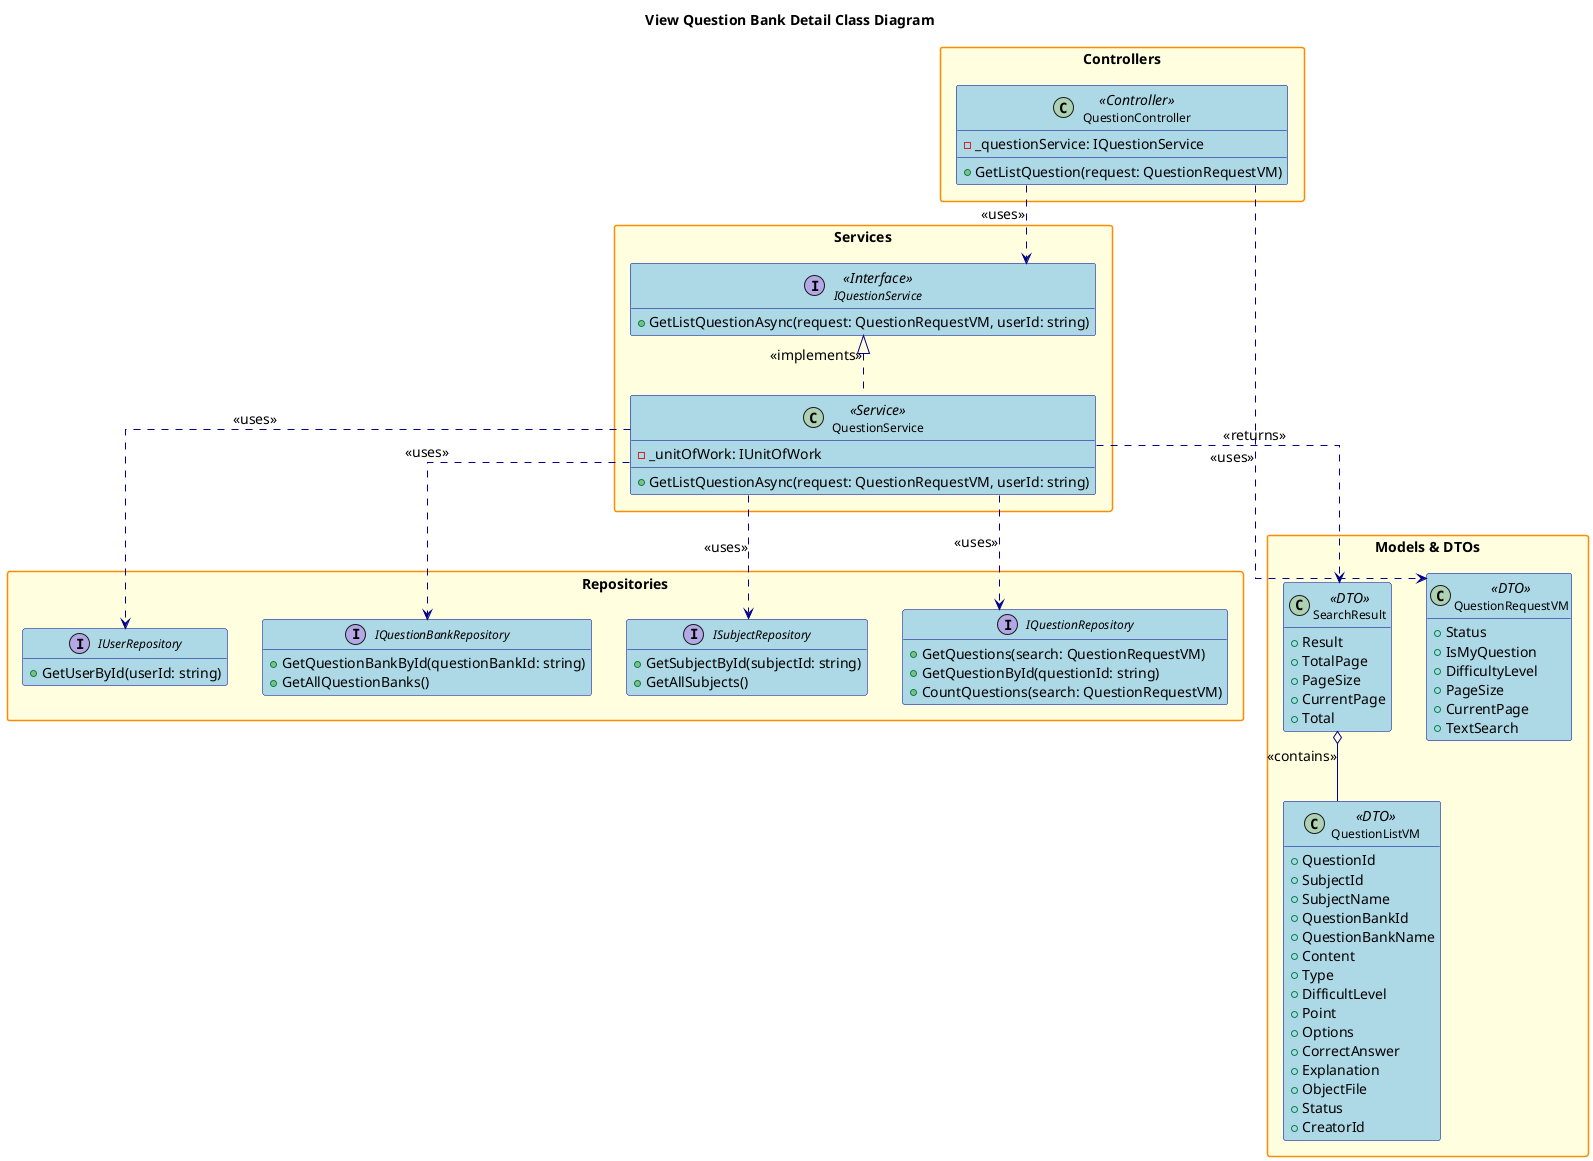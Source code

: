 @startuml
' View Question Bank Detail Class Diagram

hide empty members
skinparam packageStyle rectangle
skinparam linetype ortho
skinparam defaultFontSize 14
skinparam defaultFontName Arial
skinparam classFontSize 12
skinparam classFontName Arial
skinparam noteFontSize 11
skinparam noteFontName Arial

skinparam class {
    BackgroundColor LightBlue
    BorderColor DarkBlue
    ArrowColor DarkBlue
    FontSize 12
}

skinparam package {
    BackgroundColor LightYellow
    BorderColor DarkOrange
    FontSize 14
    FontStyle bold
}
skinparam interface {
    BackgroundColor LightGreen
    BorderColor DarkGreen
    FontSize 12
}

title View Question Bank Detail Class Diagram

package "Controllers" {
    class QuestionController <<Controller>> {
        - _questionService: IQuestionService
        + GetListQuestion(request: QuestionRequestVM)
    }
}

package "Services" {
    interface IQuestionService <<Interface>> {
        + GetListQuestionAsync(request: QuestionRequestVM, userId: string)
    }
    class QuestionService <<Service>> {
        - _unitOfWork: IUnitOfWork
        + GetListQuestionAsync(request: QuestionRequestVM, userId: string)
    }
}

package "Repositories" {
    interface IQuestionRepository {
        + GetQuestions(search: QuestionRequestVM)
        + GetQuestionById(questionId: string)
        + CountQuestions(search: QuestionRequestVM)
    }
    interface ISubjectRepository {
        + GetSubjectById(subjectId: string)
        + GetAllSubjects()
    }
    interface IQuestionBankRepository {
        + GetQuestionBankById(questionBankId: string)
        + GetAllQuestionBanks()
    }
    interface IUserRepository {
        + GetUserById(userId: string)
    }
}

package "Models & DTOs" {
    class QuestionRequestVM <<DTO>> {
        + Status
        + IsMyQuestion
        + DifficultyLevel
        + PageSize
        + CurrentPage
        + TextSearch
    }
    class SearchResult <<DTO>> {
        + Result
        + TotalPage
        + PageSize
        + CurrentPage
        + Total
    }
    class QuestionListVM <<DTO>> {
        + QuestionId
        + SubjectId
        + SubjectName
        + QuestionBankId
        + QuestionBankName
        + Content
        + Type
        + DifficultLevel
        + Point
        + Options
        + CorrectAnswer
        + Explanation
        + ObjectFile
        + Status
        + CreatorId
    }
}

' Relationships
QuestionController ..> IQuestionService : <<uses>>
QuestionController ..> QuestionRequestVM : <<uses>>
IQuestionService <|.. QuestionService : <<implements>>
QuestionService ..> IQuestionRepository : <<uses>>
QuestionService ..> ISubjectRepository : <<uses>>
QuestionService ..> IQuestionBankRepository : <<uses>>
QuestionService ..> IUserRepository : <<uses>>
QuestionService ..> SearchResult : <<returns>>
SearchResult o-- QuestionListVM : <<contains>>

@enduml